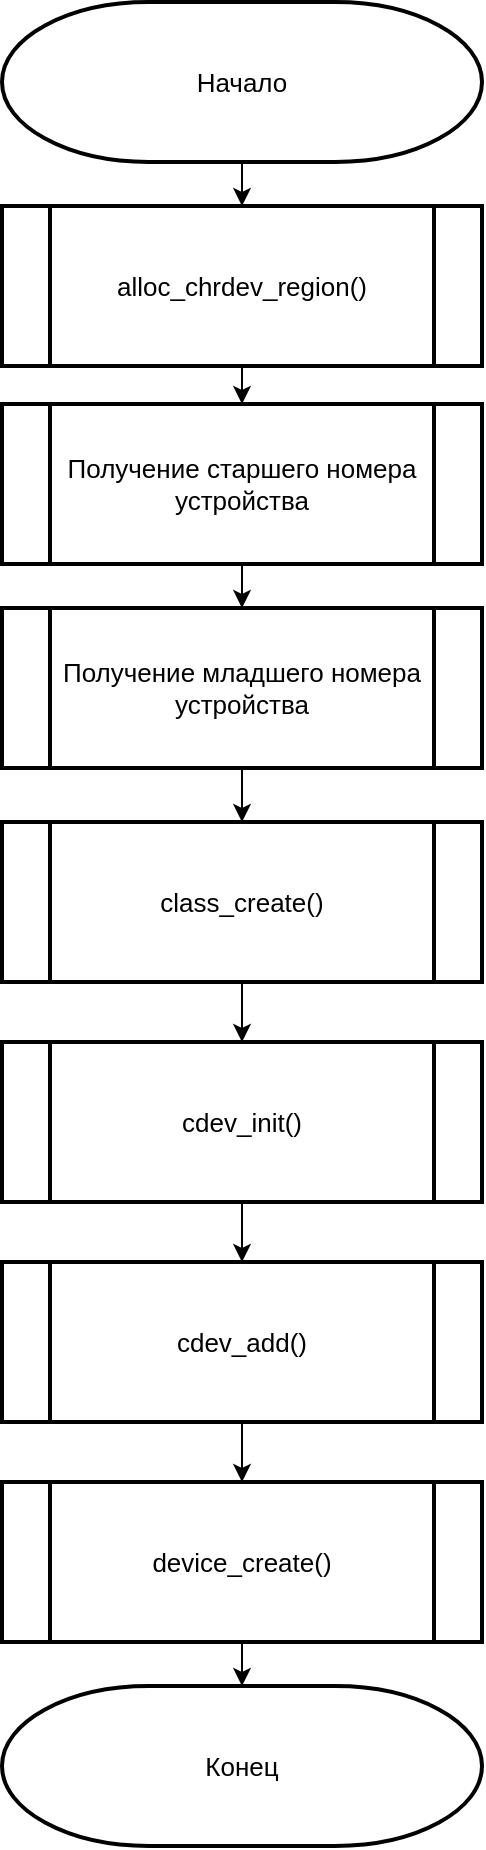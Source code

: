 <mxfile version="26.0.11" pages="12">
  <diagram id="Y-TxI_wUKlWUvKV0Llxg" name="cdev">
    <mxGraphModel dx="479" dy="825" grid="1" gridSize="10" guides="1" tooltips="1" connect="1" arrows="1" fold="1" page="1" pageScale="1" pageWidth="827" pageHeight="1169" math="0" shadow="0">
      <root>
        <mxCell id="0" />
        <mxCell id="1" parent="0" />
        <mxCell id="OG4sqmwREP5NXI3NgsYa-5" style="edgeStyle=orthogonalEdgeStyle;rounded=0;orthogonalLoop=1;jettySize=auto;html=1;exitX=0.5;exitY=1;exitDx=0;exitDy=0;exitPerimeter=0;entryX=0.5;entryY=0;entryDx=0;entryDy=0;fontSize=13;" parent="1" source="QDNVPuM5ZpiROOPK-bXV-2" target="UGT3bRZrYpeq57jqk-WO-1" edge="1">
          <mxGeometry relative="1" as="geometry" />
        </mxCell>
        <mxCell id="QDNVPuM5ZpiROOPK-bXV-2" value="Начало" style="strokeWidth=2;html=1;shape=mxgraph.flowchart.terminator;whiteSpace=wrap;fontSize=13;fontFamily=Helvetica;" parent="1" vertex="1">
          <mxGeometry x="961" y="80" width="240" height="80" as="geometry" />
        </mxCell>
        <mxCell id="ZYxLDvT3IgUEFpaBNDkO-8" style="edgeStyle=orthogonalEdgeStyle;rounded=0;orthogonalLoop=1;jettySize=auto;html=1;exitX=0.5;exitY=1;exitDx=0;exitDy=0;entryX=0.5;entryY=0;entryDx=0;entryDy=0;" parent="1" source="UGT3bRZrYpeq57jqk-WO-1" target="ZYxLDvT3IgUEFpaBNDkO-1" edge="1">
          <mxGeometry relative="1" as="geometry" />
        </mxCell>
        <mxCell id="UGT3bRZrYpeq57jqk-WO-1" value="alloc_chrdev_region()" style="shape=process;whiteSpace=wrap;html=1;backgroundOutline=1;strokeWidth=2;fontSize=13;" parent="1" vertex="1">
          <mxGeometry x="961" y="182" width="240" height="80" as="geometry" />
        </mxCell>
        <mxCell id="OG4sqmwREP5NXI3NgsYa-4" value="Конец" style="strokeWidth=2;html=1;shape=mxgraph.flowchart.terminator;whiteSpace=wrap;fontSize=13;fontFamily=Helvetica;" parent="1" vertex="1">
          <mxGeometry x="961" y="922" width="240" height="80" as="geometry" />
        </mxCell>
        <mxCell id="ZYxLDvT3IgUEFpaBNDkO-9" style="edgeStyle=orthogonalEdgeStyle;rounded=0;orthogonalLoop=1;jettySize=auto;html=1;exitX=0.5;exitY=1;exitDx=0;exitDy=0;entryX=0.5;entryY=0;entryDx=0;entryDy=0;" parent="1" source="ZYxLDvT3IgUEFpaBNDkO-1" target="ZYxLDvT3IgUEFpaBNDkO-2" edge="1">
          <mxGeometry relative="1" as="geometry" />
        </mxCell>
        <mxCell id="ZYxLDvT3IgUEFpaBNDkO-1" value="Получение старшего номера устройства" style="shape=process;whiteSpace=wrap;html=1;backgroundOutline=1;strokeWidth=2;fontSize=13;" parent="1" vertex="1">
          <mxGeometry x="961" y="281" width="240" height="80" as="geometry" />
        </mxCell>
        <mxCell id="ZYxLDvT3IgUEFpaBNDkO-10" style="edgeStyle=orthogonalEdgeStyle;rounded=0;orthogonalLoop=1;jettySize=auto;html=1;exitX=0.5;exitY=1;exitDx=0;exitDy=0;entryX=0.5;entryY=0;entryDx=0;entryDy=0;" parent="1" source="ZYxLDvT3IgUEFpaBNDkO-2" target="ZYxLDvT3IgUEFpaBNDkO-4" edge="1">
          <mxGeometry relative="1" as="geometry" />
        </mxCell>
        <mxCell id="ZYxLDvT3IgUEFpaBNDkO-2" value="Получение младшего номера устройства" style="shape=process;whiteSpace=wrap;html=1;backgroundOutline=1;strokeWidth=2;fontSize=13;" parent="1" vertex="1">
          <mxGeometry x="961" y="383" width="240" height="80" as="geometry" />
        </mxCell>
        <mxCell id="ZYxLDvT3IgUEFpaBNDkO-11" style="edgeStyle=orthogonalEdgeStyle;rounded=0;orthogonalLoop=1;jettySize=auto;html=1;entryX=0.5;entryY=0;entryDx=0;entryDy=0;" parent="1" source="ZYxLDvT3IgUEFpaBNDkO-4" target="ZYxLDvT3IgUEFpaBNDkO-5" edge="1">
          <mxGeometry relative="1" as="geometry" />
        </mxCell>
        <mxCell id="ZYxLDvT3IgUEFpaBNDkO-4" value="class_create()" style="shape=process;whiteSpace=wrap;html=1;backgroundOutline=1;strokeWidth=2;fontSize=13;" parent="1" vertex="1">
          <mxGeometry x="961" y="490" width="240" height="80" as="geometry" />
        </mxCell>
        <mxCell id="ZYxLDvT3IgUEFpaBNDkO-12" style="edgeStyle=orthogonalEdgeStyle;rounded=0;orthogonalLoop=1;jettySize=auto;html=1;entryX=0.5;entryY=0;entryDx=0;entryDy=0;" parent="1" source="ZYxLDvT3IgUEFpaBNDkO-5" target="ZYxLDvT3IgUEFpaBNDkO-6" edge="1">
          <mxGeometry relative="1" as="geometry" />
        </mxCell>
        <mxCell id="ZYxLDvT3IgUEFpaBNDkO-5" value="cdev_init()" style="shape=process;whiteSpace=wrap;html=1;backgroundOutline=1;strokeWidth=2;fontSize=13;" parent="1" vertex="1">
          <mxGeometry x="961" y="600" width="240" height="80" as="geometry" />
        </mxCell>
        <mxCell id="ZYxLDvT3IgUEFpaBNDkO-13" style="edgeStyle=orthogonalEdgeStyle;rounded=0;orthogonalLoop=1;jettySize=auto;html=1;exitX=0.5;exitY=1;exitDx=0;exitDy=0;entryX=0.5;entryY=0;entryDx=0;entryDy=0;" parent="1" source="ZYxLDvT3IgUEFpaBNDkO-6" target="ZYxLDvT3IgUEFpaBNDkO-7" edge="1">
          <mxGeometry relative="1" as="geometry" />
        </mxCell>
        <mxCell id="ZYxLDvT3IgUEFpaBNDkO-6" value="cdev_add()" style="shape=process;whiteSpace=wrap;html=1;backgroundOutline=1;strokeWidth=2;fontSize=13;" parent="1" vertex="1">
          <mxGeometry x="961" y="710" width="240" height="80" as="geometry" />
        </mxCell>
        <mxCell id="ZYxLDvT3IgUEFpaBNDkO-14" style="edgeStyle=orthogonalEdgeStyle;rounded=0;orthogonalLoop=1;jettySize=auto;html=1;exitX=0.5;exitY=1;exitDx=0;exitDy=0;entryX=0.5;entryY=0;entryDx=0;entryDy=0;entryPerimeter=0;" parent="1" source="ZYxLDvT3IgUEFpaBNDkO-7" target="OG4sqmwREP5NXI3NgsYa-4" edge="1">
          <mxGeometry relative="1" as="geometry" />
        </mxCell>
        <mxCell id="ZYxLDvT3IgUEFpaBNDkO-7" value="device_create()" style="shape=process;whiteSpace=wrap;html=1;backgroundOutline=1;strokeWidth=2;fontSize=13;" parent="1" vertex="1">
          <mxGeometry x="961" y="820" width="240" height="80" as="geometry" />
        </mxCell>
      </root>
    </mxGraphModel>
  </diagram>
  <diagram id="3-fId7GrLBnNEkne6Rce" name="check">
    <mxGraphModel dx="2177" dy="1538" grid="1" gridSize="10" guides="1" tooltips="1" connect="1" arrows="1" fold="1" page="1" pageScale="1" pageWidth="827" pageHeight="1169" math="0" shadow="0">
      <root>
        <mxCell id="0" />
        <mxCell id="1" parent="0" />
        <mxCell id="ssd0aRXhhv6hEj87afy4-3" style="edgeStyle=orthogonalEdgeStyle;rounded=0;orthogonalLoop=1;jettySize=auto;html=1;" parent="1" source="Ze_jshq3HeP0ru4Q9AQN-2" target="Ze_jshq3HeP0ru4Q9AQN-6" edge="1">
          <mxGeometry relative="1" as="geometry" />
        </mxCell>
        <mxCell id="Ze_jshq3HeP0ru4Q9AQN-2" value="Начало" style="strokeWidth=2;html=1;shape=mxgraph.flowchart.terminator;whiteSpace=wrap;fontSize=14;fontFamily=Helvetica;" parent="1" vertex="1">
          <mxGeometry x="961" y="80" width="270" height="110" as="geometry" />
        </mxCell>
        <mxCell id="ssd0aRXhhv6hEj87afy4-4" style="edgeStyle=orthogonalEdgeStyle;rounded=0;orthogonalLoop=1;jettySize=auto;html=1;entryX=0.5;entryY=0;entryDx=0;entryDy=0;" parent="1" source="Ze_jshq3HeP0ru4Q9AQN-6" target="ssd0aRXhhv6hEj87afy4-1" edge="1">
          <mxGeometry relative="1" as="geometry" />
        </mxCell>
        <mxCell id="Ze_jshq3HeP0ru4Q9AQN-6" value="Получение имени файла" style="shape=process;whiteSpace=wrap;html=1;backgroundOutline=1;strokeWidth=2;fontSize=14;" parent="1" vertex="1">
          <mxGeometry x="961" y="230" width="270" height="110" as="geometry" />
        </mxCell>
        <mxCell id="Ze_jshq3HeP0ru4Q9AQN-15" value="Конец" style="strokeWidth=2;html=1;shape=mxgraph.flowchart.terminator;whiteSpace=wrap;fontSize=14;fontFamily=Helvetica;" parent="1" vertex="1">
          <mxGeometry x="962" y="911" width="270" height="110" as="geometry" />
        </mxCell>
        <mxCell id="ssd0aRXhhv6hEj87afy4-5" style="edgeStyle=orthogonalEdgeStyle;rounded=0;orthogonalLoop=1;jettySize=auto;html=1;exitX=1;exitY=0.5;exitDx=0;exitDy=0;" parent="1" source="ssd0aRXhhv6hEj87afy4-1" target="ssd0aRXhhv6hEj87afy4-2" edge="1">
          <mxGeometry relative="1" as="geometry" />
        </mxCell>
        <mxCell id="ssd0aRXhhv6hEj87afy4-14" style="edgeStyle=orthogonalEdgeStyle;rounded=0;orthogonalLoop=1;jettySize=auto;html=1;exitX=0;exitY=0.5;exitDx=0;exitDy=0;" parent="1" source="ssd0aRXhhv6hEj87afy4-1" target="ssd0aRXhhv6hEj87afy4-6" edge="1">
          <mxGeometry relative="1" as="geometry" />
        </mxCell>
        <mxCell id="ssd0aRXhhv6hEj87afy4-22" style="edgeStyle=orthogonalEdgeStyle;rounded=0;orthogonalLoop=1;jettySize=auto;html=1;entryX=0.5;entryY=0;entryDx=0;entryDy=0;entryPerimeter=0;" parent="1" target="Ze_jshq3HeP0ru4Q9AQN-15" edge="1">
          <mxGeometry relative="1" as="geometry">
            <mxPoint x="1097" y="860" as="sourcePoint" />
          </mxGeometry>
        </mxCell>
        <mxCell id="ssd0aRXhhv6hEj87afy4-1" value="&lt;font style=&quot;font-size: 14px;&quot;&gt;Введен ли пароль для показа &lt;br&gt;скрытых файлов?&amp;nbsp;&lt;/font&gt;" style="rhombus;whiteSpace=wrap;html=1;strokeWidth=2;" parent="1" vertex="1">
          <mxGeometry x="961" y="370" width="270" height="110" as="geometry" />
        </mxCell>
        <mxCell id="ssd0aRXhhv6hEj87afy4-19" style="edgeStyle=orthogonalEdgeStyle;rounded=0;orthogonalLoop=1;jettySize=auto;html=1;exitX=1;exitY=0.5;exitDx=0;exitDy=0;" parent="1" source="ssd0aRXhhv6hEj87afy4-2" target="ssd0aRXhhv6hEj87afy4-13" edge="1">
          <mxGeometry relative="1" as="geometry" />
        </mxCell>
        <mxCell id="pHG37xiJZ5ZhSSSb8Mb0-2" style="edgeStyle=orthogonalEdgeStyle;rounded=0;orthogonalLoop=1;jettySize=auto;html=1;exitX=0;exitY=0.5;exitDx=0;exitDy=0;entryX=0.5;entryY=0;entryDx=0;entryDy=0;" parent="1" source="ssd0aRXhhv6hEj87afy4-2" target="pHG37xiJZ5ZhSSSb8Mb0-1" edge="1">
          <mxGeometry relative="1" as="geometry" />
        </mxCell>
        <mxCell id="ssd0aRXhhv6hEj87afy4-2" value="&lt;font style=&quot;font-size: 14px;&quot;&gt;Есть ли имя файла в списке &lt;br&gt;файлов для скрытия?&lt;/font&gt;" style="rhombus;whiteSpace=wrap;html=1;strokeWidth=2;" parent="1" vertex="1">
          <mxGeometry x="1160" y="510" width="270" height="110" as="geometry" />
        </mxCell>
        <mxCell id="ssd0aRXhhv6hEj87afy4-21" style="edgeStyle=orthogonalEdgeStyle;rounded=0;orthogonalLoop=1;jettySize=auto;html=1;endArrow=none;endFill=0;" parent="1" source="ssd0aRXhhv6hEj87afy4-6" edge="1">
          <mxGeometry relative="1" as="geometry">
            <mxPoint x="1295" y="790" as="targetPoint" />
            <Array as="points">
              <mxPoint x="885" y="860" />
              <mxPoint x="1310" y="860" />
              <mxPoint x="1310" y="790" />
            </Array>
          </mxGeometry>
        </mxCell>
        <mxCell id="ssd0aRXhhv6hEj87afy4-6" value="Разрешение операции с фалйлом" style="shape=process;whiteSpace=wrap;html=1;backgroundOutline=1;strokeWidth=2;fontSize=14;" parent="1" vertex="1">
          <mxGeometry x="750" y="510" width="270" height="110" as="geometry" />
        </mxCell>
        <mxCell id="ssd0aRXhhv6hEj87afy4-10" value="Да" style="text;html=1;align=center;verticalAlign=middle;resizable=0;points=[];autosize=1;strokeColor=none;fillColor=none;" parent="1" vertex="1">
          <mxGeometry x="910" y="398" width="40" height="30" as="geometry" />
        </mxCell>
        <mxCell id="ssd0aRXhhv6hEj87afy4-13" value="Разрешение операции с файлом" style="shape=process;whiteSpace=wrap;html=1;backgroundOutline=1;strokeWidth=2;fontSize=14;" parent="1" vertex="1">
          <mxGeometry x="1360" y="640" width="270" height="110" as="geometry" />
        </mxCell>
        <mxCell id="ssd0aRXhhv6hEj87afy4-20" value="Да" style="text;html=1;align=center;verticalAlign=middle;resizable=0;points=[];autosize=1;strokeColor=none;fillColor=none;" parent="1" vertex="1">
          <mxGeometry x="1114" y="537" width="40" height="30" as="geometry" />
        </mxCell>
        <mxCell id="pHG37xiJZ5ZhSSSb8Mb0-3" style="edgeStyle=orthogonalEdgeStyle;rounded=0;orthogonalLoop=1;jettySize=auto;html=1;entryX=0.5;entryY=1;entryDx=0;entryDy=0;exitX=0.5;exitY=1;exitDx=0;exitDy=0;endArrow=none;endFill=0;" parent="1" source="pHG37xiJZ5ZhSSSb8Mb0-1" target="ssd0aRXhhv6hEj87afy4-13" edge="1">
          <mxGeometry relative="1" as="geometry">
            <Array as="points">
              <mxPoint x="1135" y="790" />
              <mxPoint x="1495" y="790" />
            </Array>
          </mxGeometry>
        </mxCell>
        <mxCell id="pHG37xiJZ5ZhSSSb8Mb0-1" value="Запрет операции с файлом" style="shape=process;whiteSpace=wrap;html=1;backgroundOutline=1;strokeWidth=2;fontSize=14;" parent="1" vertex="1">
          <mxGeometry x="1000" y="640" width="270" height="110" as="geometry" />
        </mxCell>
      </root>
    </mxGraphModel>
  </diagram>
  <diagram name="getdents" id="2s35rXi6GxyIerAoHB7b">
    <mxGraphModel dx="1434" dy="746" grid="1" gridSize="10" guides="1" tooltips="1" connect="1" arrows="1" fold="1" page="1" pageScale="1" pageWidth="827" pageHeight="1169" math="0" shadow="0">
      <root>
        <mxCell id="D22jf9voEMsmHZvpy7s--0" />
        <mxCell id="D22jf9voEMsmHZvpy7s--1" parent="D22jf9voEMsmHZvpy7s--0" />
        <mxCell id="D22jf9voEMsmHZvpy7s--2" style="edgeStyle=orthogonalEdgeStyle;rounded=0;orthogonalLoop=1;jettySize=auto;html=1;" parent="D22jf9voEMsmHZvpy7s--1" source="D22jf9voEMsmHZvpy7s--3" target="D22jf9voEMsmHZvpy7s--5" edge="1">
          <mxGeometry relative="1" as="geometry" />
        </mxCell>
        <mxCell id="D22jf9voEMsmHZvpy7s--3" value="Начало" style="strokeWidth=2;html=1;shape=mxgraph.flowchart.terminator;whiteSpace=wrap;fontSize=14;fontFamily=Helvetica;" parent="D22jf9voEMsmHZvpy7s--1" vertex="1">
          <mxGeometry x="960" y="110" width="270" height="110" as="geometry" />
        </mxCell>
        <mxCell id="2nhTZ_50NyFT8xqv8ztQ-6" style="edgeStyle=orthogonalEdgeStyle;rounded=0;orthogonalLoop=1;jettySize=auto;html=1;entryX=0.5;entryY=0;entryDx=0;entryDy=0;entryPerimeter=0;" parent="D22jf9voEMsmHZvpy7s--1" source="D22jf9voEMsmHZvpy7s--5" target="JtkuISP4qLIg3Kr5XN14-3" edge="1">
          <mxGeometry relative="1" as="geometry">
            <mxPoint x="1096" y="370" as="targetPoint" />
            <Array as="points">
              <mxPoint x="1095" y="370" />
              <mxPoint x="1095" y="370" />
            </Array>
          </mxGeometry>
        </mxCell>
        <mxCell id="D22jf9voEMsmHZvpy7s--5" value="Системный вызов getdents64" style="shape=process;whiteSpace=wrap;html=1;backgroundOutline=1;strokeWidth=2;fontSize=14;" parent="D22jf9voEMsmHZvpy7s--1" vertex="1">
          <mxGeometry x="960" y="260" width="270" height="110" as="geometry" />
        </mxCell>
        <mxCell id="D22jf9voEMsmHZvpy7s--6" value="Конец" style="strokeWidth=2;html=1;shape=mxgraph.flowchart.terminator;whiteSpace=wrap;fontSize=14;fontFamily=Helvetica;" parent="D22jf9voEMsmHZvpy7s--1" vertex="1">
          <mxGeometry x="960" y="1100" width="270" height="110" as="geometry" />
        </mxCell>
        <mxCell id="2nhTZ_50NyFT8xqv8ztQ-3" style="edgeStyle=orthogonalEdgeStyle;rounded=0;orthogonalLoop=1;jettySize=auto;html=1;" parent="D22jf9voEMsmHZvpy7s--1" target="JtkuISP4qLIg3Kr5XN14-4" edge="1">
          <mxGeometry relative="1" as="geometry">
            <mxPoint x="1095" y="870" as="sourcePoint" />
          </mxGeometry>
        </mxCell>
        <mxCell id="2nhTZ_50NyFT8xqv8ztQ-10" style="edgeStyle=orthogonalEdgeStyle;rounded=0;orthogonalLoop=1;jettySize=auto;html=1;exitX=0;exitY=0.5;exitDx=0;exitDy=0;" parent="D22jf9voEMsmHZvpy7s--1" source="D22jf9voEMsmHZvpy7s--13" target="D22jf9voEMsmHZvpy7s--17" edge="1">
          <mxGeometry relative="1" as="geometry" />
        </mxCell>
        <mxCell id="4U7rFv4qcyrNyLWHdtRZ-0" style="edgeStyle=orthogonalEdgeStyle;rounded=0;orthogonalLoop=1;jettySize=auto;html=1;entryX=0.5;entryY=1;entryDx=0;entryDy=0;exitX=1;exitY=0.5;exitDx=0;exitDy=0;endArrow=none;endFill=0;" parent="D22jf9voEMsmHZvpy7s--1" source="D22jf9voEMsmHZvpy7s--13" target="D22jf9voEMsmHZvpy7s--17" edge="1">
          <mxGeometry relative="1" as="geometry">
            <Array as="points">
              <mxPoint x="1300" y="648" />
              <mxPoint x="1300" y="870" />
              <mxPoint x="915" y="870" />
            </Array>
          </mxGeometry>
        </mxCell>
        <mxCell id="D22jf9voEMsmHZvpy7s--13" value="&lt;font style=&quot;font-size: 14px;&quot;&gt;Есть ли имя файла / каталога&amp;nbsp;&lt;/font&gt;&lt;div&gt;&lt;font style=&quot;background-color: transparent; color: light-dark(rgb(0, 0, 0), rgb(255, 255, 255)); font-size: 14px;&quot;&gt;в&amp;nbsp;&lt;/font&gt;&lt;span style=&quot;background-color: transparent; color: light-dark(rgb(0, 0, 0), rgb(255, 255, 255)); font-size: 14px;&quot;&gt;списке&lt;/span&gt;&lt;span style=&quot;font-size: 14px; background-color: transparent; color: light-dark(rgb(0, 0, 0), rgb(255, 255, 255));&quot;&gt;?&lt;/span&gt;&lt;/div&gt;" style="rhombus;whiteSpace=wrap;html=1;strokeWidth=2;" parent="D22jf9voEMsmHZvpy7s--1" vertex="1">
          <mxGeometry x="960" y="593" width="270" height="110" as="geometry" />
        </mxCell>
        <mxCell id="D22jf9voEMsmHZvpy7s--17" value="Удаление запись из списка" style="shape=process;whiteSpace=wrap;html=1;backgroundOutline=1;strokeWidth=2;fontSize=14;" parent="D22jf9voEMsmHZvpy7s--1" vertex="1">
          <mxGeometry x="780" y="723" width="270" height="110" as="geometry" />
        </mxCell>
        <mxCell id="D22jf9voEMsmHZvpy7s--18" value="Да" style="text;html=1;align=center;verticalAlign=middle;resizable=0;points=[];autosize=1;strokeColor=none;fillColor=none;" parent="D22jf9voEMsmHZvpy7s--1" vertex="1">
          <mxGeometry x="914" y="620" width="40" height="30" as="geometry" />
        </mxCell>
        <mxCell id="2nhTZ_50NyFT8xqv8ztQ-1" style="edgeStyle=orthogonalEdgeStyle;rounded=0;orthogonalLoop=1;jettySize=auto;html=1;entryX=0.5;entryY=0;entryDx=0;entryDy=0;" parent="D22jf9voEMsmHZvpy7s--1" source="JtkuISP4qLIg3Kr5XN14-3" target="D22jf9voEMsmHZvpy7s--13" edge="1">
          <mxGeometry relative="1" as="geometry" />
        </mxCell>
        <mxCell id="JtkuISP4qLIg3Kr5XN14-3" value="&lt;p style=&quot;line-height: 1;&quot;&gt;&lt;font face=&quot;Helvetica&quot; style=&quot;font-size: 14px;&quot;&gt;&amp;nbsp;Цикл по всем файлам / каталогам в дирректории&lt;/font&gt;&lt;br&gt;&lt;/p&gt;" style="strokeWidth=2;html=1;shape=stencil(rVXBUoMwFPyaXJmQ1EOPivXoxYPnlD5LpiEvE7C1f2/gwQgCbU1lmIG3C7t5ZBOYzKpCOWCCW1UCk89MCIPonmCvbbgPREHoilN5ojLta1U5yGsCj8prtTVATFV7PMBJ7+pOQtsCvK4bVm4YfwzPNKfMcrQ2iGi01YgZ8EFMaRve5V8kxpMHsjl3NVUuOJRQgx+hP829EsDES7RTepvTW4TTuKPe95rT+9+d0jinTczX478mKknXN85VRGM8WUfbLXQns4AsRVRmW5Uf9h4/7W52kB/amBwN+lDStTVjQvLuuNykU83ymRA9XeIRBtM6uybmpXsFo+1QQdwv0W8N5/Gg7tFYRYzjvxWi+oj4mrnBCi4kIuCTULToQhJDBtHDlYjSZr2U/olAi9KvowW+AQ==);whiteSpace=wrap;fontSize=10;fontFamily=Times New Roman;spacingLeft=10;spacingRight=10;spacingBottom=4;" parent="D22jf9voEMsmHZvpy7s--1" vertex="1">
          <mxGeometry x="960" y="450" width="270" height="110" as="geometry" />
        </mxCell>
        <mxCell id="JtkuISP4qLIg3Kr5XN14-4" value="&lt;p style=&quot;line-height: 1; font-size: 14px;&quot;&gt;&lt;font face=&quot;Helvetica&quot;&gt;&amp;nbsp;Цикл по всем файлам&amp;nbsp;&lt;/font&gt;&lt;span style=&quot;font-family: Helvetica; background-color: transparent; color: light-dark(rgb(0, 0, 0), rgb(255, 255, 255));&quot;&gt;/ каталогам&lt;/span&gt;&lt;span style=&quot;font-family: Helvetica; background-color: transparent; color: light-dark(rgb(0, 0, 0), rgb(255, 255, 255));&quot;&gt;&amp;nbsp;в дирректории&lt;/span&gt;&lt;/p&gt;" style="strokeWidth=2;html=1;shape=stencil(rVTBUoMwEP2aXJmQtDN6dBCPvXjwnNJVMk2zTMBW/96FBS0itEYZZmDfwnt52d0IndWlqUAo6c0BhL4XSjnEKvc7eiO4ZGwlOTxxmA6xqSsoGgaPJlizdcCZugm4h5PdNT2F9SUE27RZnQt5R9+0t84K9J5ILPp6lDnLE5mxnv6Vb0wmkzXLvPcxRxUpHKCBMEK/rG0YEOohWim9TukxQmnsaNC9pPT0e6U0TimP2T35rVDJzZU7uIkwJpPbaLkZdzojZK5FdbY1xf4l4CvNy0+LfLbOFegwUMjPTkwoLftr2WRl2vGZJIb0AY8w20BLzAOBs/6M4HOs/49CrSM41LiIq5h1/J0ixkjhsIaFehI+KWmHzvQRdRAGuNBgfNTO9e6EoEP52O+ADw==);whiteSpace=wrap;fontSize=14;fontFamily=Times New Roman;spacingLeft=10;spacingRight=10;spacingBottom=4;" parent="D22jf9voEMsmHZvpy7s--1" vertex="1">
          <mxGeometry x="960" y="920" width="270" height="110" as="geometry" />
        </mxCell>
        <mxCell id="2nhTZ_50NyFT8xqv8ztQ-5" style="edgeStyle=orthogonalEdgeStyle;rounded=0;orthogonalLoop=1;jettySize=auto;html=1;exitX=0.5;exitY=1;exitDx=0;exitDy=0;exitPerimeter=0;" parent="D22jf9voEMsmHZvpy7s--1" target="D22jf9voEMsmHZvpy7s--6" edge="1" source="JtkuISP4qLIg3Kr5XN14-4">
          <mxGeometry relative="1" as="geometry">
            <mxPoint x="1096" y="1130" as="sourcePoint" />
          </mxGeometry>
        </mxCell>
      </root>
    </mxGraphModel>
  </diagram>
  <diagram name="unlink" id="9lhB1b2bRme9or7RnYna">
    <mxGraphModel dx="1434" dy="746" grid="1" gridSize="10" guides="1" tooltips="1" connect="1" arrows="1" fold="1" page="1" pageScale="1" pageWidth="827" pageHeight="1169" math="0" shadow="0">
      <root>
        <mxCell id="afuHQ1EV-KhWg6bW4mX6-0" />
        <mxCell id="afuHQ1EV-KhWg6bW4mX6-1" parent="afuHQ1EV-KhWg6bW4mX6-0" />
        <mxCell id="SmALoIdAmBbh8xpKUbQp-0" style="edgeStyle=orthogonalEdgeStyle;rounded=0;orthogonalLoop=1;jettySize=auto;html=1;" parent="afuHQ1EV-KhWg6bW4mX6-1" source="SmALoIdAmBbh8xpKUbQp-1" target="SmALoIdAmBbh8xpKUbQp-3" edge="1">
          <mxGeometry relative="1" as="geometry" />
        </mxCell>
        <mxCell id="SmALoIdAmBbh8xpKUbQp-1" value="Начало" style="strokeWidth=2;html=1;shape=mxgraph.flowchart.terminator;whiteSpace=wrap;fontSize=14;fontFamily=Helvetica;" parent="afuHQ1EV-KhWg6bW4mX6-1" vertex="1">
          <mxGeometry x="231" y="70" width="270" height="110" as="geometry" />
        </mxCell>
        <mxCell id="SmALoIdAmBbh8xpKUbQp-2" style="edgeStyle=orthogonalEdgeStyle;rounded=0;orthogonalLoop=1;jettySize=auto;html=1;entryX=0.5;entryY=0;entryDx=0;entryDy=0;" parent="afuHQ1EV-KhWg6bW4mX6-1" source="SmALoIdAmBbh8xpKUbQp-3" target="SmALoIdAmBbh8xpKUbQp-11" edge="1">
          <mxGeometry relative="1" as="geometry">
            <mxPoint x="366" y="360" as="targetPoint" />
            <Array as="points">
              <mxPoint x="365" y="350" />
              <mxPoint x="365" y="350" />
            </Array>
          </mxGeometry>
        </mxCell>
        <mxCell id="SmALoIdAmBbh8xpKUbQp-3" value="Получение имени файла / каталога" style="shape=process;whiteSpace=wrap;html=1;backgroundOutline=1;strokeWidth=2;fontSize=14;" parent="afuHQ1EV-KhWg6bW4mX6-1" vertex="1">
          <mxGeometry x="231" y="220" width="270" height="110" as="geometry" />
        </mxCell>
        <mxCell id="SmALoIdAmBbh8xpKUbQp-4" value="Конец" style="strokeWidth=2;html=1;shape=mxgraph.flowchart.terminator;whiteSpace=wrap;fontSize=14;fontFamily=Helvetica;" parent="afuHQ1EV-KhWg6bW4mX6-1" vertex="1">
          <mxGeometry x="230" y="721" width="270" height="110" as="geometry" />
        </mxCell>
        <mxCell id="SmALoIdAmBbh8xpKUbQp-7" style="edgeStyle=orthogonalEdgeStyle;rounded=0;orthogonalLoop=1;jettySize=auto;html=1;entryX=0.5;entryY=0;entryDx=0;entryDy=0;entryPerimeter=0;" parent="afuHQ1EV-KhWg6bW4mX6-1" target="SmALoIdAmBbh8xpKUbQp-4" edge="1">
          <mxGeometry relative="1" as="geometry">
            <mxPoint x="365" y="670" as="sourcePoint" />
          </mxGeometry>
        </mxCell>
        <mxCell id="SmALoIdAmBbh8xpKUbQp-9" style="edgeStyle=orthogonalEdgeStyle;rounded=0;orthogonalLoop=1;jettySize=auto;html=1;exitX=1;exitY=0.5;exitDx=0;exitDy=0;" parent="afuHQ1EV-KhWg6bW4mX6-1" source="SmALoIdAmBbh8xpKUbQp-11" target="SmALoIdAmBbh8xpKUbQp-15" edge="1">
          <mxGeometry relative="1" as="geometry" />
        </mxCell>
        <mxCell id="SmALoIdAmBbh8xpKUbQp-19" style="edgeStyle=orthogonalEdgeStyle;rounded=0;orthogonalLoop=1;jettySize=auto;html=1;exitX=0;exitY=0.5;exitDx=0;exitDy=0;entryX=0.5;entryY=1;entryDx=0;entryDy=0;endArrow=none;endFill=0;" parent="afuHQ1EV-KhWg6bW4mX6-1" source="SmALoIdAmBbh8xpKUbQp-11" target="SmALoIdAmBbh8xpKUbQp-15" edge="1">
          <mxGeometry relative="1" as="geometry">
            <Array as="points">
              <mxPoint x="180" y="445" />
              <mxPoint x="180" y="670" />
              <mxPoint x="565" y="670" />
            </Array>
          </mxGeometry>
        </mxCell>
        <mxCell id="SmALoIdAmBbh8xpKUbQp-11" value="&lt;font style=&quot;font-size: 14px;&quot;&gt;Есть ли имя файла в списке &lt;br&gt;файлов, которые нельзя &lt;br&gt;удалить?&lt;/font&gt;" style="rhombus;whiteSpace=wrap;html=1;strokeWidth=2;" parent="afuHQ1EV-KhWg6bW4mX6-1" vertex="1">
          <mxGeometry x="230" y="390" width="270" height="110" as="geometry" />
        </mxCell>
        <mxCell id="SmALoIdAmBbh8xpKUbQp-15" value="Системный вызов unlink" style="shape=process;whiteSpace=wrap;html=1;backgroundOutline=1;strokeWidth=2;fontSize=14;" parent="afuHQ1EV-KhWg6bW4mX6-1" vertex="1">
          <mxGeometry x="430" y="520" width="270" height="110" as="geometry" />
        </mxCell>
        <mxCell id="SmALoIdAmBbh8xpKUbQp-16" value="Да" style="text;html=1;align=center;verticalAlign=middle;resizable=0;points=[];autosize=1;strokeColor=none;fillColor=none;" parent="afuHQ1EV-KhWg6bW4mX6-1" vertex="1">
          <mxGeometry x="184" y="417" width="40" height="30" as="geometry" />
        </mxCell>
      </root>
    </mxGraphModel>
  </diagram>
  <diagram name="write" id="uJeDkSKdALjvBaD55fzN">
    <mxGraphModel dx="1741" dy="1231" grid="1" gridSize="10" guides="1" tooltips="1" connect="1" arrows="1" fold="1" page="1" pageScale="1" pageWidth="827" pageHeight="1169" math="0" shadow="0">
      <root>
        <mxCell id="8SJp7RiuDHtlUOXSVsBg-0" />
        <mxCell id="8SJp7RiuDHtlUOXSVsBg-1" parent="8SJp7RiuDHtlUOXSVsBg-0" />
        <mxCell id="8SJp7RiuDHtlUOXSVsBg-3" value="Начало" style="strokeWidth=2;html=1;shape=mxgraph.flowchart.terminator;whiteSpace=wrap;fontSize=14;fontFamily=Helvetica;" vertex="1" parent="8SJp7RiuDHtlUOXSVsBg-1">
          <mxGeometry x="961" y="230" width="270" height="110" as="geometry" />
        </mxCell>
        <mxCell id="8SJp7RiuDHtlUOXSVsBg-4" style="edgeStyle=orthogonalEdgeStyle;rounded=0;orthogonalLoop=1;jettySize=auto;html=1;entryX=0.5;entryY=0;entryDx=0;entryDy=0;" edge="1" parent="8SJp7RiuDHtlUOXSVsBg-1" target="8SJp7RiuDHtlUOXSVsBg-10">
          <mxGeometry relative="1" as="geometry">
            <mxPoint x="1096.0" y="340" as="sourcePoint" />
          </mxGeometry>
        </mxCell>
        <mxCell id="8SJp7RiuDHtlUOXSVsBg-6" value="Конец" style="strokeWidth=2;html=1;shape=mxgraph.flowchart.terminator;whiteSpace=wrap;fontSize=14;fontFamily=Helvetica;" vertex="1" parent="8SJp7RiuDHtlUOXSVsBg-1">
          <mxGeometry x="962.5" y="681" width="270" height="110" as="geometry" />
        </mxCell>
        <mxCell id="8SJp7RiuDHtlUOXSVsBg-7" style="edgeStyle=orthogonalEdgeStyle;rounded=0;orthogonalLoop=1;jettySize=auto;html=1;exitX=1;exitY=0.5;exitDx=0;exitDy=0;" edge="1" parent="8SJp7RiuDHtlUOXSVsBg-1" source="8SJp7RiuDHtlUOXSVsBg-10">
          <mxGeometry relative="1" as="geometry">
            <mxPoint x="1295" y="510" as="targetPoint" />
          </mxGeometry>
        </mxCell>
        <mxCell id="8SJp7RiuDHtlUOXSVsBg-9" style="edgeStyle=orthogonalEdgeStyle;rounded=0;orthogonalLoop=1;jettySize=auto;html=1;entryX=0.5;entryY=0;entryDx=0;entryDy=0;entryPerimeter=0;" edge="1" parent="8SJp7RiuDHtlUOXSVsBg-1" target="8SJp7RiuDHtlUOXSVsBg-6">
          <mxGeometry relative="1" as="geometry">
            <mxPoint x="1098" y="640" as="sourcePoint" />
          </mxGeometry>
        </mxCell>
        <mxCell id="2Gxommer8-mZG2kjKBY1-0" style="edgeStyle=orthogonalEdgeStyle;rounded=0;orthogonalLoop=1;jettySize=auto;html=1;entryX=0.5;entryY=1;entryDx=0;entryDy=0;exitX=0;exitY=0.5;exitDx=0;exitDy=0;endArrow=none;endFill=0;" edge="1" parent="8SJp7RiuDHtlUOXSVsBg-1" source="8SJp7RiuDHtlUOXSVsBg-10" target="8SJp7RiuDHtlUOXSVsBg-17">
          <mxGeometry relative="1" as="geometry">
            <Array as="points">
              <mxPoint x="890" y="429" />
              <mxPoint x="890" y="640" />
              <mxPoint x="1295" y="640" />
            </Array>
          </mxGeometry>
        </mxCell>
        <mxCell id="8SJp7RiuDHtlUOXSVsBg-10" value="&lt;span style=&quot;font-size: 14px;&quot;&gt;Запись в файл выполняет &lt;br&gt;процесс, открывший файл, в который нельзя писать?&lt;/span&gt;" style="rhombus;whiteSpace=wrap;html=1;strokeWidth=2;" vertex="1" parent="8SJp7RiuDHtlUOXSVsBg-1">
          <mxGeometry x="960" y="370" width="275" height="117" as="geometry" />
        </mxCell>
        <mxCell id="8SJp7RiuDHtlUOXSVsBg-16" value="Да" style="text;html=1;align=center;verticalAlign=middle;resizable=0;points=[];autosize=1;strokeColor=none;fillColor=none;" vertex="1" parent="8SJp7RiuDHtlUOXSVsBg-1">
          <mxGeometry x="910" y="398" width="40" height="30" as="geometry" />
        </mxCell>
        <mxCell id="8SJp7RiuDHtlUOXSVsBg-17" value="Системный вызов write" style="shape=process;whiteSpace=wrap;html=1;backgroundOutline=1;strokeWidth=2;fontSize=14;" vertex="1" parent="8SJp7RiuDHtlUOXSVsBg-1">
          <mxGeometry x="1160" y="487" width="270" height="110" as="geometry" />
        </mxCell>
        <mxCell id="OVl48lovLVZPaLTDXyJe-0" value="&lt;font style=&quot;font-size: 14px;&quot;&gt;Вернуть 0&lt;/font&gt;" style="rounded=0;whiteSpace=wrap;html=1;strokeWidth=2;" vertex="1" parent="8SJp7RiuDHtlUOXSVsBg-1">
          <mxGeometry x="760" y="487" width="270" height="110" as="geometry" />
        </mxCell>
      </root>
    </mxGraphModel>
  </diagram>
  <diagram name="read" id="0XR3l9DLi5_PZhmP73Lb">
    <mxGraphModel dx="1306" dy="923" grid="1" gridSize="10" guides="1" tooltips="1" connect="1" arrows="1" fold="1" page="1" pageScale="1" pageWidth="827" pageHeight="1169" math="0" shadow="0">
      <root>
        <mxCell id="qT0TCSmqjNPZwSNoDWov-0" />
        <mxCell id="qT0TCSmqjNPZwSNoDWov-1" parent="qT0TCSmqjNPZwSNoDWov-0" />
        <mxCell id="qT0TCSmqjNPZwSNoDWov-2" value="Начало" style="strokeWidth=2;html=1;shape=mxgraph.flowchart.terminator;whiteSpace=wrap;fontSize=14;fontFamily=Helvetica;" vertex="1" parent="qT0TCSmqjNPZwSNoDWov-1">
          <mxGeometry x="961" y="230" width="270" height="110" as="geometry" />
        </mxCell>
        <mxCell id="qT0TCSmqjNPZwSNoDWov-3" style="edgeStyle=orthogonalEdgeStyle;rounded=0;orthogonalLoop=1;jettySize=auto;html=1;entryX=0.5;entryY=0;entryDx=0;entryDy=0;" edge="1" parent="qT0TCSmqjNPZwSNoDWov-1" target="qT0TCSmqjNPZwSNoDWov-8">
          <mxGeometry relative="1" as="geometry">
            <mxPoint x="1096.0" y="340" as="sourcePoint" />
          </mxGeometry>
        </mxCell>
        <mxCell id="qT0TCSmqjNPZwSNoDWov-4" value="Конец" style="strokeWidth=2;html=1;shape=mxgraph.flowchart.terminator;whiteSpace=wrap;fontSize=14;fontFamily=Helvetica;" vertex="1" parent="qT0TCSmqjNPZwSNoDWov-1">
          <mxGeometry x="962.5" y="681" width="270" height="110" as="geometry" />
        </mxCell>
        <mxCell id="qT0TCSmqjNPZwSNoDWov-5" style="edgeStyle=orthogonalEdgeStyle;rounded=0;orthogonalLoop=1;jettySize=auto;html=1;exitX=1;exitY=0.5;exitDx=0;exitDy=0;" edge="1" parent="qT0TCSmqjNPZwSNoDWov-1" source="qT0TCSmqjNPZwSNoDWov-8">
          <mxGeometry relative="1" as="geometry">
            <mxPoint x="1295" y="510" as="targetPoint" />
          </mxGeometry>
        </mxCell>
        <mxCell id="qT0TCSmqjNPZwSNoDWov-6" style="edgeStyle=orthogonalEdgeStyle;rounded=0;orthogonalLoop=1;jettySize=auto;html=1;entryX=0.5;entryY=0;entryDx=0;entryDy=0;entryPerimeter=0;" edge="1" parent="qT0TCSmqjNPZwSNoDWov-1" target="qT0TCSmqjNPZwSNoDWov-4">
          <mxGeometry relative="1" as="geometry">
            <mxPoint x="1098" y="640" as="sourcePoint" />
          </mxGeometry>
        </mxCell>
        <mxCell id="qT0TCSmqjNPZwSNoDWov-7" style="edgeStyle=orthogonalEdgeStyle;rounded=0;orthogonalLoop=1;jettySize=auto;html=1;entryX=0.5;entryY=1;entryDx=0;entryDy=0;exitX=0;exitY=0.5;exitDx=0;exitDy=0;endArrow=none;endFill=0;" edge="1" parent="qT0TCSmqjNPZwSNoDWov-1" source="qT0TCSmqjNPZwSNoDWov-8" target="qT0TCSmqjNPZwSNoDWov-10">
          <mxGeometry relative="1" as="geometry">
            <Array as="points">
              <mxPoint x="890" y="429" />
              <mxPoint x="890" y="640" />
              <mxPoint x="1295" y="640" />
            </Array>
          </mxGeometry>
        </mxCell>
        <mxCell id="qT0TCSmqjNPZwSNoDWov-8" value="&lt;span style=&quot;font-size: 14px;&quot;&gt;Чтение из файла выполняет &lt;br&gt;процесс, открывший файл, который нельзя читать?&lt;/span&gt;" style="rhombus;whiteSpace=wrap;html=1;strokeWidth=2;" vertex="1" parent="qT0TCSmqjNPZwSNoDWov-1">
          <mxGeometry x="960" y="370" width="275" height="117" as="geometry" />
        </mxCell>
        <mxCell id="qT0TCSmqjNPZwSNoDWov-9" value="Да" style="text;html=1;align=center;verticalAlign=middle;resizable=0;points=[];autosize=1;strokeColor=none;fillColor=none;" vertex="1" parent="qT0TCSmqjNPZwSNoDWov-1">
          <mxGeometry x="910" y="398" width="40" height="30" as="geometry" />
        </mxCell>
        <mxCell id="qT0TCSmqjNPZwSNoDWov-10" value="Системный вызов read" style="shape=process;whiteSpace=wrap;html=1;backgroundOutline=1;strokeWidth=2;fontSize=14;" vertex="1" parent="qT0TCSmqjNPZwSNoDWov-1">
          <mxGeometry x="1160" y="487" width="270" height="110" as="geometry" />
        </mxCell>
        <mxCell id="s4JwTddyjNASbyh8LYPR-0" value="&lt;font style=&quot;font-size: 14px;&quot;&gt;Вернуть 0&lt;/font&gt;" style="rounded=0;whiteSpace=wrap;html=1;strokeWidth=2;" vertex="1" parent="qT0TCSmqjNPZwSNoDWov-1">
          <mxGeometry x="760" y="487" width="270" height="110" as="geometry" />
        </mxCell>
      </root>
    </mxGraphModel>
  </diagram>
  <diagram id="ehO8cG2x64XGiq_Kedb1" name="idef0_0">
    <mxGraphModel dx="268" dy="139" grid="1" gridSize="10" guides="1" tooltips="1" connect="1" arrows="1" fold="1" page="1" pageScale="1" pageWidth="827" pageHeight="1169" math="0" shadow="0">
      <root>
        <mxCell id="0" />
        <mxCell id="1" parent="0" />
        <mxCell id="fbnTvlJ3aztH7MkE5Wtj-1" value="Определение разрешения на выполнение операции с файлом, каталогом" style="rounded=0;whiteSpace=wrap;html=1;fontSize=10;" parent="1" vertex="1">
          <mxGeometry x="280" y="350" width="200" height="110" as="geometry" />
        </mxCell>
        <mxCell id="fbnTvlJ3aztH7MkE5Wtj-2" value="" style="endArrow=block;html=1;rounded=0;endFill=1;entryX=0.25;entryY=1;entryDx=0;entryDy=0;fontSize=10;" parent="1" edge="1">
          <mxGeometry width="50" height="50" relative="1" as="geometry">
            <mxPoint x="379" y="540" as="sourcePoint" />
            <mxPoint x="379" y="460" as="targetPoint" />
          </mxGeometry>
        </mxCell>
        <mxCell id="fbnTvlJ3aztH7MkE5Wtj-4" value="ftrace" style="text;html=1;align=center;verticalAlign=middle;resizable=0;points=[];autosize=1;strokeColor=none;fillColor=none;fontSize=10;" parent="1" vertex="1">
          <mxGeometry x="380" y="490" width="50" height="30" as="geometry" />
        </mxCell>
        <mxCell id="C50tHajHQgYOwYt-r0u--1" value="" style="endArrow=block;html=1;rounded=0;entryX=0.007;entryY=0.458;entryDx=0;entryDy=0;endFill=1;entryPerimeter=0;fontSize=10;" parent="1" target="fbnTvlJ3aztH7MkE5Wtj-1" edge="1">
          <mxGeometry width="50" height="50" relative="1" as="geometry">
            <mxPoint x="160" y="400" as="sourcePoint" />
            <mxPoint x="420" y="430" as="targetPoint" />
          </mxGeometry>
        </mxCell>
        <mxCell id="C50tHajHQgYOwYt-r0u--3" value="" style="endArrow=block;html=1;rounded=0;endFill=1;fontSize=10;" parent="1" edge="1">
          <mxGeometry width="50" height="50" relative="1" as="geometry">
            <mxPoint x="379.43" y="260" as="sourcePoint" />
            <mxPoint x="379.43" y="350" as="targetPoint" />
          </mxGeometry>
        </mxCell>
        <mxCell id="C50tHajHQgYOwYt-r0u--5" value="A0" style="text;html=1;strokeColor=none;fillColor=none;align=center;verticalAlign=middle;whiteSpace=wrap;rounded=0;fontSize=10;" parent="1" vertex="1">
          <mxGeometry x="440" y="438" width="60" height="30" as="geometry" />
        </mxCell>
        <mxCell id="C50tHajHQgYOwYt-r0u--6" value="" style="endArrow=block;html=1;rounded=0;endFill=1;exitX=0.997;exitY=0.451;exitDx=0;exitDy=0;exitPerimeter=0;fontSize=10;" parent="1" source="fbnTvlJ3aztH7MkE5Wtj-1" edge="1">
          <mxGeometry width="50" height="50" relative="1" as="geometry">
            <mxPoint x="474" y="430" as="sourcePoint" />
            <mxPoint x="590" y="400" as="targetPoint" />
          </mxGeometry>
        </mxCell>
        <mxCell id="C50tHajHQgYOwYt-r0u--8" value="&lt;div style=&quot;font-size: 10px;&quot;&gt;&lt;span style=&quot;font-size: 10px; background-color: initial;&quot;&gt;запрет / разрешение на показ / чтение / модификацию файла, каталога&amp;nbsp;&lt;/span&gt;&lt;/div&gt;" style="rounded=0;whiteSpace=wrap;html=1;align=center;strokeWidth=0;opacity=0;fontSize=10;" parent="1" vertex="1">
          <mxGeometry x="481" y="345" width="109" height="60" as="geometry" />
        </mxCell>
        <mxCell id="C50tHajHQgYOwYt-r0u--14" value="&lt;div style=&quot;font-size: 10px;&quot;&gt;список файлов, каталогов для которых необходимо запретить показ, чтение, модификацию&lt;br style=&quot;font-size: 10px;&quot;&gt;&lt;/div&gt;" style="rounded=0;whiteSpace=wrap;html=1;align=center;strokeWidth=0;opacity=0;fontSize=10;" parent="1" vertex="1">
          <mxGeometry x="380" y="275" width="106" height="60" as="geometry" />
        </mxCell>
        <mxCell id="xAbGmL24AJ4du5vX0ESW-1" value="&lt;div style=&quot;font-size: 10px;&quot;&gt;системный вызов&lt;br style=&quot;border-color: var(--border-color);&quot;&gt;&lt;span style=&quot;&quot;&gt;(getdents64 / open / unlink / rename)&lt;/span&gt;&lt;br&gt;&lt;/div&gt;" style="rounded=0;whiteSpace=wrap;html=1;align=center;strokeWidth=0;opacity=0;fontSize=10;" parent="1" vertex="1">
          <mxGeometry x="170" y="347" width="100" height="60" as="geometry" />
        </mxCell>
      </root>
    </mxGraphModel>
  </diagram>
  <diagram id="sppps7TIgJnSqEed54zS" name="idef0_1">
    <mxGraphModel dx="478" dy="249" grid="1" gridSize="10" guides="1" tooltips="1" connect="1" arrows="1" fold="1" page="1" pageScale="1" pageWidth="827" pageHeight="1169" math="0" shadow="0">
      <root>
        <mxCell id="0" />
        <mxCell id="1" parent="0" />
        <mxCell id="MYXu8sivZMNg0nbRJZ7v-5" style="edgeStyle=orthogonalEdgeStyle;rounded=0;orthogonalLoop=1;jettySize=auto;html=1;entryX=0;entryY=0.5;entryDx=0;entryDy=0;" parent="1" source="07wL73TYHA3GqAmQWifq-1" target="_V8kx-AfV170oAA61TPB-1" edge="1">
          <mxGeometry relative="1" as="geometry">
            <mxPoint x="490" y="509" as="targetPoint" />
            <Array as="points">
              <mxPoint x="450" y="415" />
              <mxPoint x="450" y="505" />
            </Array>
          </mxGeometry>
        </mxCell>
        <mxCell id="07wL73TYHA3GqAmQWifq-1" value="Перехват функций в ядре" style="rounded=0;whiteSpace=wrap;html=1;fontSize=9;" parent="1" vertex="1">
          <mxGeometry x="290" y="370" width="105" height="90" as="geometry" />
        </mxCell>
        <mxCell id="07wL73TYHA3GqAmQWifq-4" value="" style="endArrow=block;html=1;rounded=0;entryX=0.007;entryY=0.458;entryDx=0;entryDy=0;endFill=1;entryPerimeter=0;fontSize=9;exitX=-0.012;exitY=1.086;exitDx=0;exitDy=0;exitPerimeter=0;" parent="1" target="07wL73TYHA3GqAmQWifq-1" edge="1">
          <mxGeometry width="50" height="50" relative="1" as="geometry">
            <mxPoint x="188.8" y="411.72" as="sourcePoint" />
            <mxPoint x="420" y="430" as="targetPoint" />
          </mxGeometry>
        </mxCell>
        <mxCell id="07wL73TYHA3GqAmQWifq-7" value="A1" style="text;html=1;strokeColor=none;fillColor=none;align=center;verticalAlign=middle;whiteSpace=wrap;rounded=0;fontSize=9;" parent="1" vertex="1">
          <mxGeometry x="354" y="434" width="60" height="30" as="geometry" />
        </mxCell>
        <mxCell id="lJXhVTgB_FTHbWCSF88v-2" style="edgeStyle=orthogonalEdgeStyle;rounded=0;orthogonalLoop=1;jettySize=auto;html=1;entryX=0;entryY=0.5;entryDx=0;entryDy=0;endArrow=block;endFill=1;" parent="1" source="_V8kx-AfV170oAA61TPB-1" target="8Ip0ULgmgPy33SeAXI32-3" edge="1">
          <mxGeometry relative="1" as="geometry">
            <Array as="points">
              <mxPoint x="650" y="505" />
              <mxPoint x="650" y="595" />
            </Array>
          </mxGeometry>
        </mxCell>
        <mxCell id="_V8kx-AfV170oAA61TPB-1" value="Получение имени файла / каталога" style="rounded=0;whiteSpace=wrap;html=1;fontSize=9;" parent="1" vertex="1">
          <mxGeometry x="490" y="460" width="105" height="90" as="geometry" />
        </mxCell>
        <mxCell id="uekbKLzNcsL2vNeVeloM-1" value="&lt;div style=&quot;font-size: 9px;&quot;&gt;вызов&amp;nbsp;&lt;/div&gt;&lt;div style=&quot;font-size: 9px;&quot;&gt;hook-функции&lt;/div&gt;" style="rounded=0;whiteSpace=wrap;html=1;align=center;strokeWidth=0;opacity=0;fontSize=9;" parent="1" vertex="1">
          <mxGeometry x="382" y="368" width="100" height="60" as="geometry" />
        </mxCell>
        <mxCell id="8Ip0ULgmgPy33SeAXI32-3" value="Проверка пароля и наличия имени файла, каталога в&amp;nbsp;списке файлов, для которых необходимо запретить показ, чтение, модификацию" style="rounded=0;whiteSpace=wrap;html=1;fontSize=9;" parent="1" vertex="1">
          <mxGeometry x="697" y="550" width="105" height="90" as="geometry" />
        </mxCell>
        <mxCell id="8Ip0ULgmgPy33SeAXI32-6" value="&lt;div style=&quot;font-size: 10px;&quot;&gt;&lt;span style=&quot;font-size: 10px; background-color: initial;&quot;&gt;имя файла / каталога&lt;/span&gt;&lt;/div&gt;" style="rounded=0;whiteSpace=wrap;html=1;align=center;strokeWidth=0;opacity=0;fontSize=10;" parent="1" vertex="1">
          <mxGeometry x="579" y="461" width="100" height="60" as="geometry" />
        </mxCell>
        <mxCell id="8Ip0ULgmgPy33SeAXI32-7" value="A3" style="text;html=1;strokeColor=none;fillColor=none;align=center;verticalAlign=middle;whiteSpace=wrap;rounded=0;fontSize=9;" parent="1" vertex="1">
          <mxGeometry x="762" y="616" width="60" height="30" as="geometry" />
        </mxCell>
        <mxCell id="9uWTYwU8QiDrBG12rjM5-1" value="" style="endArrow=block;html=1;rounded=0;endFill=1;fontSize=10;" parent="1" edge="1">
          <mxGeometry width="50" height="50" relative="1" as="geometry">
            <mxPoint x="749.54" y="460" as="sourcePoint" />
            <mxPoint x="749.12" y="550" as="targetPoint" />
          </mxGeometry>
        </mxCell>
        <mxCell id="9uWTYwU8QiDrBG12rjM5-2" value="&lt;div style=&quot;font-size: 10px;&quot;&gt;список файлов, каталогов для которых необходимо запретить показ, чтение, модификацию&lt;br style=&quot;font-size: 10px;&quot;&gt;&lt;/div&gt;" style="rounded=0;whiteSpace=wrap;html=1;align=center;strokeWidth=0;opacity=0;fontSize=10;" parent="1" vertex="1">
          <mxGeometry x="750" y="476" width="106" height="60" as="geometry" />
        </mxCell>
        <mxCell id="eUKlfFCKraVT-zw69K7y-1" value="" style="endArrow=block;html=1;rounded=0;endFill=1;exitX=0.997;exitY=0.451;exitDx=0;exitDy=0;exitPerimeter=0;fontSize=10;" parent="1" edge="1">
          <mxGeometry width="50" height="50" relative="1" as="geometry">
            <mxPoint x="802" y="596" as="sourcePoint" />
            <mxPoint x="913" y="596" as="targetPoint" />
          </mxGeometry>
        </mxCell>
        <mxCell id="eUKlfFCKraVT-zw69K7y-2" value="&lt;div style=&quot;font-size: 10px;&quot;&gt;&lt;span style=&quot;font-size: 10px; background-color: initial;&quot;&gt;запрет / разрешение на показ / чтение / модификацию файла, каталога&amp;nbsp;&lt;/span&gt;&lt;/div&gt;" style="rounded=0;whiteSpace=wrap;html=1;align=center;strokeWidth=0;opacity=0;fontSize=10;" parent="1" vertex="1">
          <mxGeometry x="804" y="541" width="108" height="60" as="geometry" />
        </mxCell>
        <mxCell id="X8Nu_p-ZgibG_qoed4V3-2" value="ftrace" style="text;html=1;align=center;verticalAlign=middle;resizable=0;points=[];autosize=1;strokeColor=none;fillColor=none;fontSize=10;" parent="1" vertex="1">
          <mxGeometry x="340" y="491" width="50" height="30" as="geometry" />
        </mxCell>
        <mxCell id="X8Nu_p-ZgibG_qoed4V3-10" value="" style="endArrow=block;html=1;rounded=0;endFill=1;entryX=0.25;entryY=1;entryDx=0;entryDy=0;fontSize=10;" parent="1" edge="1">
          <mxGeometry width="50" height="50" relative="1" as="geometry">
            <mxPoint x="342.12" y="540" as="sourcePoint" />
            <mxPoint x="342.12" y="460" as="targetPoint" />
          </mxGeometry>
        </mxCell>
        <mxCell id="MYXu8sivZMNg0nbRJZ7v-1" value="&lt;div style=&quot;font-size: 9px;&quot;&gt;системный вызов&lt;br style=&quot;border-color: var(--border-color); font-size: 9px;&quot;&gt;&lt;span style=&quot;font-size: 9px;&quot;&gt;(&lt;/span&gt;&lt;span style=&quot;font-size: 10px;&quot;&gt;getdents64 / open / unlink / rename&lt;/span&gt;&lt;span style=&quot;font-size: 9px;&quot;&gt;)&lt;/span&gt;&lt;br style=&quot;font-size: 9px;&quot;&gt;&lt;/div&gt;" style="rounded=0;whiteSpace=wrap;html=1;align=center;strokeWidth=0;opacity=0;fontSize=9;" parent="1" vertex="1">
          <mxGeometry x="190" y="360" width="100" height="60" as="geometry" />
        </mxCell>
        <mxCell id="DZooP-s9BczQdTF0br5E-1" value="A2" style="text;html=1;strokeColor=none;fillColor=none;align=center;verticalAlign=middle;whiteSpace=wrap;rounded=0;fontSize=9;" parent="1" vertex="1">
          <mxGeometry x="550" y="526" width="60" height="30" as="geometry" />
        </mxCell>
      </root>
    </mxGraphModel>
  </diagram>
  <diagram id="haznH2nlmn043l3FcTqV" name="structure">
    <mxGraphModel dx="1434" dy="746" grid="1" gridSize="10" guides="1" tooltips="1" connect="1" arrows="1" fold="1" page="1" pageScale="1" pageWidth="827" pageHeight="1169" math="0" shadow="0">
      <root>
        <mxCell id="0" />
        <mxCell id="1" parent="0" />
        <mxCell id="gCnZWUlPDU1gHEwWuCou-1" value="" style="rounded=0;whiteSpace=wrap;html=1;dashed=1;" parent="1" vertex="1">
          <mxGeometry x="81" y="361" width="479" height="200" as="geometry" />
        </mxCell>
        <mxCell id="QmPnnzEiPHEzfzVXAGDy-3" style="edgeStyle=orthogonalEdgeStyle;rounded=0;orthogonalLoop=1;jettySize=auto;html=1;entryX=0;entryY=0.5;entryDx=0;entryDy=0;" parent="1" source="gCnZWUlPDU1gHEwWuCou-2" target="QmPnnzEiPHEzfzVXAGDy-1" edge="1">
          <mxGeometry relative="1" as="geometry" />
        </mxCell>
        <mxCell id="gCnZWUlPDU1gHEwWuCou-2" value="proc_create()" style="rounded=0;whiteSpace=wrap;html=1;" parent="1" vertex="1">
          <mxGeometry x="170" y="431" width="120" height="60" as="geometry" />
        </mxCell>
        <mxCell id="JSWPcyP6xKq-FeXslDBG-1" value="" style="endArrow=none;html=1;rounded=0;" parent="1" edge="1">
          <mxGeometry width="50" height="50" relative="1" as="geometry">
            <mxPoint x="40" y="320" as="sourcePoint" />
            <mxPoint x="600" y="320" as="targetPoint" />
          </mxGeometry>
        </mxCell>
        <mxCell id="JSWPcyP6xKq-FeXslDBG-2" value="режим ядра" style="text;html=1;align=center;verticalAlign=middle;resizable=0;points=[];autosize=1;strokeColor=none;fillColor=none;" parent="1" vertex="1">
          <mxGeometry x="517" y="318" width="90" height="30" as="geometry" />
        </mxCell>
        <mxCell id="JSWPcyP6xKq-FeXslDBG-3" value="загружаемый модуль ядра" style="text;html=1;align=center;verticalAlign=middle;resizable=0;points=[];autosize=1;strokeColor=none;fillColor=none;" parent="1" vertex="1">
          <mxGeometry x="390" y="531" width="170" height="30" as="geometry" />
        </mxCell>
        <mxCell id="QmPnnzEiPHEzfzVXAGDy-1" value="fh_install_hooks()" style="rounded=0;whiteSpace=wrap;html=1;" parent="1" vertex="1">
          <mxGeometry x="354" y="431" width="120" height="60" as="geometry" />
        </mxCell>
        <mxCell id="j2QQoPd1gM2KdAa0pyQw-4" value="режим пользователя" style="text;html=1;align=center;verticalAlign=middle;resizable=0;points=[];autosize=1;strokeColor=none;fillColor=none;" parent="1" vertex="1">
          <mxGeometry x="467" y="288" width="140" height="30" as="geometry" />
        </mxCell>
        <mxCell id="LrdURa53uVGXOLZbjj-H-2" style="edgeStyle=orthogonalEdgeStyle;rounded=0;orthogonalLoop=1;jettySize=auto;html=1;exitX=0.494;exitY=0.868;exitDx=0;exitDy=0;exitPerimeter=0;" parent="1" target="gCnZWUlPDU1gHEwWuCou-1" edge="1">
          <mxGeometry relative="1" as="geometry">
            <mxPoint x="319.78" y="289.44" as="sourcePoint" />
          </mxGeometry>
        </mxCell>
        <mxCell id="_mlYdPDOmkKyh5D6E9oS-1" value="список имен&lt;br style=&quot;border-color: var(--border-color);&quot;&gt;файлов / каталогов" style="rounded=0;whiteSpace=wrap;html=1;" parent="1" vertex="1">
          <mxGeometry x="260.5" y="234" width="120" height="60" as="geometry" />
        </mxCell>
      </root>
    </mxGraphModel>
  </diagram>
  <diagram id="G8-uCpD7iutamLyjRdLG" name="tmp">
    <mxGraphModel dx="1306" dy="923" grid="1" gridSize="10" guides="1" tooltips="1" connect="1" arrows="1" fold="1" page="1" pageScale="1" pageWidth="827" pageHeight="1169" math="0" shadow="0">
      <root>
        <mxCell id="0" />
        <mxCell id="1" parent="0" />
        <mxCell id="jc52JpKHvFi8FnWjiUDH-1" value="Перехват функций в ядре" style="rounded=0;whiteSpace=wrap;html=1;fontSize=10;" vertex="1" parent="1">
          <mxGeometry x="280" y="350" width="200" height="110" as="geometry" />
        </mxCell>
        <mxCell id="jc52JpKHvFi8FnWjiUDH-2" value="" style="endArrow=block;html=1;rounded=0;endFill=1;entryX=0.25;entryY=1;entryDx=0;entryDy=0;fontSize=10;" edge="1" parent="1">
          <mxGeometry width="50" height="50" relative="1" as="geometry">
            <mxPoint x="300" y="540" as="sourcePoint" />
            <mxPoint x="300" y="460" as="targetPoint" />
          </mxGeometry>
        </mxCell>
        <mxCell id="jc52JpKHvFi8FnWjiUDH-3" value="ftrace" style="text;html=1;align=center;verticalAlign=middle;resizable=0;points=[];autosize=1;strokeColor=none;fillColor=none;fontSize=10;" vertex="1" parent="1">
          <mxGeometry x="217" y="509" width="50" height="30" as="geometry" />
        </mxCell>
        <mxCell id="jc52JpKHvFi8FnWjiUDH-4" value="" style="endArrow=block;html=1;rounded=0;entryX=0.007;entryY=0.458;entryDx=0;entryDy=0;endFill=1;entryPerimeter=0;fontSize=10;" edge="1" parent="1" target="jc52JpKHvFi8FnWjiUDH-1">
          <mxGeometry width="50" height="50" relative="1" as="geometry">
            <mxPoint x="160" y="400" as="sourcePoint" />
            <mxPoint x="420" y="430" as="targetPoint" />
          </mxGeometry>
        </mxCell>
        <mxCell id="jc52JpKHvFi8FnWjiUDH-5" value="системный вызов&lt;br&gt;(openat/write/unlinkat/getdents64)" style="text;html=1;align=center;verticalAlign=middle;resizable=0;points=[];autosize=1;strokeColor=none;fillColor=none;fontSize=10;" vertex="1" parent="1">
          <mxGeometry x="133" y="369" width="170" height="40" as="geometry" />
        </mxCell>
        <mxCell id="jc52JpKHvFi8FnWjiUDH-6" value="" style="endArrow=block;html=1;rounded=0;endFill=1;fontSize=10;" edge="1" parent="1">
          <mxGeometry width="50" height="50" relative="1" as="geometry">
            <mxPoint x="310" y="260" as="sourcePoint" />
            <mxPoint x="310" y="350" as="targetPoint" />
          </mxGeometry>
        </mxCell>
        <mxCell id="jc52JpKHvFi8FnWjiUDH-7" value="A0" style="text;html=1;strokeColor=none;fillColor=none;align=center;verticalAlign=middle;whiteSpace=wrap;rounded=0;fontSize=10;" vertex="1" parent="1">
          <mxGeometry x="440" y="438" width="60" height="30" as="geometry" />
        </mxCell>
        <mxCell id="jc52JpKHvFi8FnWjiUDH-8" value="" style="endArrow=block;html=1;rounded=0;endFill=1;exitX=0.997;exitY=0.451;exitDx=0;exitDy=0;exitPerimeter=0;fontSize=10;" edge="1" parent="1" source="jc52JpKHvFi8FnWjiUDH-1">
          <mxGeometry width="50" height="50" relative="1" as="geometry">
            <mxPoint x="474" y="430" as="sourcePoint" />
            <mxPoint x="590" y="400" as="targetPoint" />
          </mxGeometry>
        </mxCell>
        <mxCell id="jc52JpKHvFi8FnWjiUDH-9" value="&lt;div style=&quot;font-size: 10px;&quot;&gt;&lt;span style=&quot;font-size: 10px; background-color: initial;&quot;&gt;запрет/разрешение на показ/чтение/модификацию файла&amp;nbsp;&lt;/span&gt;&lt;/div&gt;" style="rounded=0;whiteSpace=wrap;html=1;align=center;strokeWidth=0;opacity=0;fontSize=10;" vertex="1" parent="1">
          <mxGeometry x="481" y="345" width="100" height="60" as="geometry" />
        </mxCell>
        <mxCell id="jc52JpKHvFi8FnWjiUDH-10" value="" style="endArrow=block;html=1;rounded=0;endFill=1;fontSize=10;" edge="1" parent="1">
          <mxGeometry width="50" height="50" relative="1" as="geometry">
            <mxPoint x="449" y="261" as="sourcePoint" />
            <mxPoint x="449" y="351" as="targetPoint" />
          </mxGeometry>
        </mxCell>
        <mxCell id="jc52JpKHvFi8FnWjiUDH-11" value="имя файла" style="text;html=1;align=center;verticalAlign=middle;resizable=0;points=[];autosize=1;strokeColor=none;fillColor=none;fontSize=10;" vertex="1" parent="1">
          <mxGeometry x="439" y="291" width="80" height="30" as="geometry" />
        </mxCell>
        <mxCell id="jc52JpKHvFi8FnWjiUDH-12" value="" style="endArrow=block;html=1;rounded=0;endFill=1;entryX=0.25;entryY=1;entryDx=0;entryDy=0;fontSize=10;" edge="1" parent="1">
          <mxGeometry width="50" height="50" relative="1" as="geometry">
            <mxPoint x="335" y="540" as="sourcePoint" />
            <mxPoint x="335" y="460" as="targetPoint" />
          </mxGeometry>
        </mxCell>
        <mxCell id="jc52JpKHvFi8FnWjiUDH-13" value="struct linux_dirent64" style="text;html=1;align=center;verticalAlign=middle;resizable=0;points=[];autosize=1;strokeColor=none;fillColor=none;fontSize=10;" vertex="1" parent="1">
          <mxGeometry x="218" y="550" width="110" height="30" as="geometry" />
        </mxCell>
        <mxCell id="jc52JpKHvFi8FnWjiUDH-14" value="&lt;div style=&quot;font-size: 10px;&quot;&gt;список файлов, для которых необходимо запретить показ, чтение, модификацию&lt;br style=&quot;font-size: 10px;&quot;&gt;&lt;/div&gt;" style="rounded=0;whiteSpace=wrap;html=1;align=center;strokeWidth=0;opacity=0;fontSize=10;" vertex="1" parent="1">
          <mxGeometry x="314" y="275" width="106" height="60" as="geometry" />
        </mxCell>
        <mxCell id="jc52JpKHvFi8FnWjiUDH-15" value="" style="group;flipV=1;fontSize=10;" vertex="1" connectable="0" parent="1">
          <mxGeometry x="260" y="500" width="40" height="26" as="geometry" />
        </mxCell>
        <mxCell id="jc52JpKHvFi8FnWjiUDH-16" value="" style="endArrow=none;html=1;rounded=0;fontSize=10;" edge="1" parent="jc52JpKHvFi8FnWjiUDH-15">
          <mxGeometry width="50" height="50" relative="1" as="geometry">
            <mxPoint x="20" y="16" as="sourcePoint" />
            <mxPoint x="40" as="targetPoint" />
          </mxGeometry>
        </mxCell>
        <mxCell id="jc52JpKHvFi8FnWjiUDH-17" value="" style="endArrow=none;html=1;rounded=0;fontSize=10;" edge="1" parent="jc52JpKHvFi8FnWjiUDH-15">
          <mxGeometry width="50" height="50" relative="1" as="geometry">
            <mxPoint x="20" y="6" as="sourcePoint" />
            <mxPoint x="20" y="16" as="targetPoint" />
          </mxGeometry>
        </mxCell>
        <mxCell id="jc52JpKHvFi8FnWjiUDH-18" value="" style="endArrow=none;html=1;rounded=0;fontSize=10;" edge="1" parent="jc52JpKHvFi8FnWjiUDH-15">
          <mxGeometry width="50" height="50" relative="1" as="geometry">
            <mxPoint x="20" y="6" as="sourcePoint" />
            <mxPoint y="26" as="targetPoint" />
          </mxGeometry>
        </mxCell>
        <mxCell id="jc52JpKHvFi8FnWjiUDH-19" value="" style="endArrow=block;html=1;rounded=0;endFill=1;entryX=0.25;entryY=1;entryDx=0;entryDy=0;fontSize=10;" edge="1" parent="1">
          <mxGeometry width="50" height="50" relative="1" as="geometry">
            <mxPoint x="367" y="540" as="sourcePoint" />
            <mxPoint x="367" y="460" as="targetPoint" />
          </mxGeometry>
        </mxCell>
        <mxCell id="jc52JpKHvFi8FnWjiUDH-20" value="" style="endArrow=block;html=1;rounded=0;endFill=1;entryX=0.25;entryY=1;entryDx=0;entryDy=0;fontSize=10;" edge="1" parent="1">
          <mxGeometry width="50" height="50" relative="1" as="geometry">
            <mxPoint x="399" y="540" as="sourcePoint" />
            <mxPoint x="399" y="460" as="targetPoint" />
          </mxGeometry>
        </mxCell>
        <mxCell id="jc52JpKHvFi8FnWjiUDH-21" value="" style="endArrow=block;html=1;rounded=0;endFill=1;entryX=0.25;entryY=1;entryDx=0;entryDy=0;fontSize=10;" edge="1" parent="1">
          <mxGeometry width="50" height="50" relative="1" as="geometry">
            <mxPoint x="430" y="540" as="sourcePoint" />
            <mxPoint x="430" y="460" as="targetPoint" />
          </mxGeometry>
        </mxCell>
        <mxCell id="jc52JpKHvFi8FnWjiUDH-22" value="" style="endArrow=block;html=1;rounded=0;endFill=1;entryX=0.25;entryY=1;entryDx=0;entryDy=0;fontSize=10;" edge="1" parent="1">
          <mxGeometry width="50" height="50" relative="1" as="geometry">
            <mxPoint x="460" y="540" as="sourcePoint" />
            <mxPoint x="460" y="460" as="targetPoint" />
          </mxGeometry>
        </mxCell>
        <mxCell id="jc52JpKHvFi8FnWjiUDH-23" value="" style="group;flipV=1;rotation=-15;fontSize=10;" vertex="1" connectable="0" parent="1">
          <mxGeometry x="299" y="529" width="40" height="26" as="geometry" />
        </mxCell>
        <mxCell id="jc52JpKHvFi8FnWjiUDH-24" value="" style="endArrow=none;html=1;rounded=0;fontSize=10;" edge="1" parent="jc52JpKHvFi8FnWjiUDH-23">
          <mxGeometry width="50" height="50" relative="1" as="geometry">
            <mxPoint x="21" y="16" as="sourcePoint" />
            <mxPoint x="36" y="-5" as="targetPoint" />
          </mxGeometry>
        </mxCell>
        <mxCell id="jc52JpKHvFi8FnWjiUDH-25" value="" style="endArrow=none;html=1;rounded=0;fontSize=10;" edge="1" parent="jc52JpKHvFi8FnWjiUDH-23">
          <mxGeometry width="50" height="50" relative="1" as="geometry">
            <mxPoint x="19" y="6" as="sourcePoint" />
            <mxPoint x="21" y="16" as="targetPoint" />
          </mxGeometry>
        </mxCell>
        <mxCell id="jc52JpKHvFi8FnWjiUDH-26" value="" style="endArrow=none;html=1;rounded=0;fontSize=10;" edge="1" parent="jc52JpKHvFi8FnWjiUDH-23">
          <mxGeometry width="50" height="50" relative="1" as="geometry">
            <mxPoint x="19" y="6" as="sourcePoint" />
            <mxPoint x="4" y="31" as="targetPoint" />
          </mxGeometry>
        </mxCell>
        <mxCell id="jc52JpKHvFi8FnWjiUDH-27" value="" style="group;flipV=1;rotation=-30;flipH=0;fontSize=10;" vertex="1" connectable="0" parent="1">
          <mxGeometry x="336" y="530" width="40" height="26" as="geometry" />
        </mxCell>
        <mxCell id="jc52JpKHvFi8FnWjiUDH-28" value="" style="endArrow=none;html=1;rounded=0;fontSize=10;" edge="1" parent="jc52JpKHvFi8FnWjiUDH-27">
          <mxGeometry width="50" height="50" relative="1" as="geometry">
            <mxPoint x="22" y="15" as="sourcePoint" />
            <mxPoint x="31" y="-8" as="targetPoint" />
          </mxGeometry>
        </mxCell>
        <mxCell id="jc52JpKHvFi8FnWjiUDH-29" value="" style="endArrow=none;html=1;rounded=0;fontSize=10;" edge="1" parent="jc52JpKHvFi8FnWjiUDH-27">
          <mxGeometry width="50" height="50" relative="1" as="geometry">
            <mxPoint x="17" y="6" as="sourcePoint" />
            <mxPoint x="22" y="15" as="targetPoint" />
          </mxGeometry>
        </mxCell>
        <mxCell id="jc52JpKHvFi8FnWjiUDH-30" value="" style="endArrow=none;html=1;rounded=0;fontSize=10;" edge="1" parent="jc52JpKHvFi8FnWjiUDH-27">
          <mxGeometry width="50" height="50" relative="1" as="geometry">
            <mxPoint x="17" y="6" as="sourcePoint" />
            <mxPoint x="9" y="34" as="targetPoint" />
          </mxGeometry>
        </mxCell>
        <mxCell id="jc52JpKHvFi8FnWjiUDH-31" value="системный вызов openat" style="rounded=0;whiteSpace=wrap;html=1;align=center;strokeWidth=0;opacity=0;fontSize=10;" vertex="1" parent="1">
          <mxGeometry x="319" y="551" width="60" height="60" as="geometry" />
        </mxCell>
        <mxCell id="jc52JpKHvFi8FnWjiUDH-32" value="" style="group;flipV=1;rotation=-30;flipH=1;fontSize=10;" vertex="1" connectable="0" parent="1">
          <mxGeometry x="390" y="530" width="40" height="26" as="geometry" />
        </mxCell>
        <mxCell id="jc52JpKHvFi8FnWjiUDH-33" value="" style="endArrow=none;html=1;rounded=0;fontSize=10;" edge="1" parent="jc52JpKHvFi8FnWjiUDH-32">
          <mxGeometry width="50" height="50" relative="1" as="geometry">
            <mxPoint x="18" y="15" as="sourcePoint" />
            <mxPoint x="9" y="-8" as="targetPoint" />
          </mxGeometry>
        </mxCell>
        <mxCell id="jc52JpKHvFi8FnWjiUDH-34" value="" style="endArrow=none;html=1;rounded=0;fontSize=10;" edge="1" parent="jc52JpKHvFi8FnWjiUDH-32">
          <mxGeometry width="50" height="50" relative="1" as="geometry">
            <mxPoint x="23" y="6" as="sourcePoint" />
            <mxPoint x="18" y="15" as="targetPoint" />
          </mxGeometry>
        </mxCell>
        <mxCell id="jc52JpKHvFi8FnWjiUDH-35" value="" style="endArrow=none;html=1;rounded=0;fontSize=10;" edge="1" parent="jc52JpKHvFi8FnWjiUDH-32">
          <mxGeometry width="50" height="50" relative="1" as="geometry">
            <mxPoint x="23" y="6" as="sourcePoint" />
            <mxPoint x="31" y="34" as="targetPoint" />
          </mxGeometry>
        </mxCell>
        <mxCell id="jc52JpKHvFi8FnWjiUDH-36" value="системный вызов write" style="rounded=0;whiteSpace=wrap;html=1;align=center;strokeWidth=0;opacity=0;fontSize=10;" vertex="1" parent="1">
          <mxGeometry x="389" y="545" width="60" height="60" as="geometry" />
        </mxCell>
        <mxCell id="jc52JpKHvFi8FnWjiUDH-37" value="" style="group;flipV=1;rotation=-15;flipH=1;fontSize=10;" vertex="1" connectable="0" parent="1">
          <mxGeometry x="426" y="532" width="40" height="26" as="geometry" />
        </mxCell>
        <mxCell id="jc52JpKHvFi8FnWjiUDH-38" value="" style="endArrow=none;html=1;rounded=0;fontSize=10;" edge="1" parent="jc52JpKHvFi8FnWjiUDH-37">
          <mxGeometry width="50" height="50" relative="1" as="geometry">
            <mxPoint x="19" y="16" as="sourcePoint" />
            <mxPoint x="4" y="-5" as="targetPoint" />
          </mxGeometry>
        </mxCell>
        <mxCell id="jc52JpKHvFi8FnWjiUDH-39" value="" style="endArrow=none;html=1;rounded=0;fontSize=10;" edge="1" parent="jc52JpKHvFi8FnWjiUDH-37">
          <mxGeometry width="50" height="50" relative="1" as="geometry">
            <mxPoint x="21" y="6" as="sourcePoint" />
            <mxPoint x="19" y="16" as="targetPoint" />
          </mxGeometry>
        </mxCell>
        <mxCell id="jc52JpKHvFi8FnWjiUDH-40" value="" style="endArrow=none;html=1;rounded=0;fontSize=10;" edge="1" parent="jc52JpKHvFi8FnWjiUDH-37">
          <mxGeometry width="50" height="50" relative="1" as="geometry">
            <mxPoint x="21" y="6" as="sourcePoint" />
            <mxPoint x="36" y="31" as="targetPoint" />
          </mxGeometry>
        </mxCell>
        <mxCell id="jc52JpKHvFi8FnWjiUDH-41" value="системный вызов unlinkat" style="rounded=0;whiteSpace=wrap;html=1;align=center;strokeWidth=0;opacity=0;fontSize=10;" vertex="1" parent="1">
          <mxGeometry x="455" y="549" width="60" height="60" as="geometry" />
        </mxCell>
        <mxCell id="jc52JpKHvFi8FnWjiUDH-42" value="системный вызов getdents64" style="rounded=0;whiteSpace=wrap;html=1;align=center;strokeWidth=0;opacity=0;fontSize=10;" vertex="1" parent="1">
          <mxGeometry x="497" y="501" width="60" height="60" as="geometry" />
        </mxCell>
        <mxCell id="jc52JpKHvFi8FnWjiUDH-43" value="" style="group;flipV=1;flipH=1;fontSize=10;" vertex="1" connectable="0" parent="1">
          <mxGeometry x="460" y="500" width="40" height="26" as="geometry" />
        </mxCell>
        <mxCell id="jc52JpKHvFi8FnWjiUDH-44" value="" style="endArrow=none;html=1;rounded=0;fontSize=10;" edge="1" parent="jc52JpKHvFi8FnWjiUDH-43">
          <mxGeometry width="50" height="50" relative="1" as="geometry">
            <mxPoint x="20" y="16" as="sourcePoint" />
            <mxPoint as="targetPoint" />
          </mxGeometry>
        </mxCell>
        <mxCell id="jc52JpKHvFi8FnWjiUDH-45" value="" style="endArrow=none;html=1;rounded=0;fontSize=10;" edge="1" parent="jc52JpKHvFi8FnWjiUDH-43">
          <mxGeometry width="50" height="50" relative="1" as="geometry">
            <mxPoint x="20" y="6" as="sourcePoint" />
            <mxPoint x="20" y="16" as="targetPoint" />
          </mxGeometry>
        </mxCell>
        <mxCell id="jc52JpKHvFi8FnWjiUDH-46" value="" style="endArrow=none;html=1;rounded=0;fontSize=10;" edge="1" parent="jc52JpKHvFi8FnWjiUDH-43">
          <mxGeometry width="50" height="50" relative="1" as="geometry">
            <mxPoint x="20" y="6" as="sourcePoint" />
            <mxPoint x="40" y="26" as="targetPoint" />
          </mxGeometry>
        </mxCell>
      </root>
    </mxGraphModel>
  </diagram>
  <diagram id="ZsuxU6P4eCUVDRVU0y76" name="rename">
    <mxGraphModel dx="1434" dy="746" grid="1" gridSize="10" guides="1" tooltips="1" connect="1" arrows="1" fold="1" page="1" pageScale="1" pageWidth="827" pageHeight="1169" math="0" shadow="0">
      <root>
        <mxCell id="0" />
        <mxCell id="1" parent="0" />
        <mxCell id="hG-6_2JQM16yv43LTVBc-1" style="edgeStyle=orthogonalEdgeStyle;rounded=0;orthogonalLoop=1;jettySize=auto;html=1;" parent="1" source="hG-6_2JQM16yv43LTVBc-2" target="hG-6_2JQM16yv43LTVBc-4" edge="1">
          <mxGeometry relative="1" as="geometry" />
        </mxCell>
        <mxCell id="hG-6_2JQM16yv43LTVBc-2" value="Начало" style="strokeWidth=2;html=1;shape=mxgraph.flowchart.terminator;whiteSpace=wrap;fontSize=14;fontFamily=Helvetica;" parent="1" vertex="1">
          <mxGeometry x="391" y="30" width="270" height="110" as="geometry" />
        </mxCell>
        <mxCell id="hG-6_2JQM16yv43LTVBc-3" style="edgeStyle=orthogonalEdgeStyle;rounded=0;orthogonalLoop=1;jettySize=auto;html=1;entryX=0.5;entryY=0;entryDx=0;entryDy=0;" parent="1" source="hG-6_2JQM16yv43LTVBc-4" target="hG-6_2JQM16yv43LTVBc-12" edge="1">
          <mxGeometry relative="1" as="geometry">
            <mxPoint x="526" y="320" as="targetPoint" />
          </mxGeometry>
        </mxCell>
        <mxCell id="hG-6_2JQM16yv43LTVBc-4" value="Получение имени файла / каталога" style="shape=process;whiteSpace=wrap;html=1;backgroundOutline=1;strokeWidth=2;fontSize=14;" parent="1" vertex="1">
          <mxGeometry x="391" y="180" width="270" height="110" as="geometry" />
        </mxCell>
        <mxCell id="hG-6_2JQM16yv43LTVBc-5" value="Конец" style="strokeWidth=2;html=1;shape=mxgraph.flowchart.terminator;whiteSpace=wrap;fontSize=14;fontFamily=Helvetica;" parent="1" vertex="1">
          <mxGeometry x="391" y="691" width="270" height="110" as="geometry" />
        </mxCell>
        <mxCell id="hG-6_2JQM16yv43LTVBc-8" style="edgeStyle=orthogonalEdgeStyle;rounded=0;orthogonalLoop=1;jettySize=auto;html=1;entryX=0.5;entryY=0;entryDx=0;entryDy=0;entryPerimeter=0;" parent="1" target="hG-6_2JQM16yv43LTVBc-5" edge="1">
          <mxGeometry relative="1" as="geometry">
            <mxPoint x="526" y="640" as="sourcePoint" />
          </mxGeometry>
        </mxCell>
        <mxCell id="hG-6_2JQM16yv43LTVBc-10" style="edgeStyle=orthogonalEdgeStyle;rounded=0;orthogonalLoop=1;jettySize=auto;html=1;exitX=1;exitY=0.5;exitDx=0;exitDy=0;" parent="1" source="hG-6_2JQM16yv43LTVBc-12" target="hG-6_2JQM16yv43LTVBc-16" edge="1">
          <mxGeometry relative="1" as="geometry" />
        </mxCell>
        <mxCell id="hG-6_2JQM16yv43LTVBc-11" style="edgeStyle=orthogonalEdgeStyle;rounded=0;orthogonalLoop=1;jettySize=auto;html=1;exitX=0;exitY=0.5;exitDx=0;exitDy=0;entryX=0.5;entryY=1;entryDx=0;entryDy=0;endArrow=none;endFill=0;" parent="1" source="hG-6_2JQM16yv43LTVBc-12" target="hG-6_2JQM16yv43LTVBc-16" edge="1">
          <mxGeometry relative="1" as="geometry">
            <Array as="points">
              <mxPoint x="340" y="415" />
              <mxPoint x="340" y="640" />
              <mxPoint x="725" y="640" />
            </Array>
          </mxGeometry>
        </mxCell>
        <mxCell id="hG-6_2JQM16yv43LTVBc-12" value="&lt;font style=&quot;font-size: 14px;&quot;&gt;Есть ли имя файла в списке &lt;br&gt;файлов, которые нельзя &lt;br&gt;переименовать?&lt;/font&gt;" style="rhombus;whiteSpace=wrap;html=1;strokeWidth=2;" parent="1" vertex="1">
          <mxGeometry x="391" y="360" width="270" height="110" as="geometry" />
        </mxCell>
        <mxCell id="hG-6_2JQM16yv43LTVBc-16" value="Системный вызов rename" style="shape=process;whiteSpace=wrap;html=1;backgroundOutline=1;strokeWidth=2;fontSize=14;" parent="1" vertex="1">
          <mxGeometry x="590" y="490" width="270" height="110" as="geometry" />
        </mxCell>
        <mxCell id="hG-6_2JQM16yv43LTVBc-17" value="Да" style="text;html=1;align=center;verticalAlign=middle;resizable=0;points=[];autosize=1;strokeColor=none;fillColor=none;" parent="1" vertex="1">
          <mxGeometry x="344" y="387" width="40" height="30" as="geometry" />
        </mxCell>
      </root>
    </mxGraphModel>
  </diagram>
  <diagram id="00FGsQYaoBXmVbC-pnaA" name="readwrite">
    <mxGraphModel dx="989" dy="514" grid="1" gridSize="10" guides="1" tooltips="1" connect="1" arrows="1" fold="1" page="1" pageScale="1" pageWidth="827" pageHeight="1169" math="0" shadow="0">
      <root>
        <mxCell id="0" />
        <mxCell id="1" parent="0" />
        <mxCell id="H7pzOFh0adkY99b72PbH-1" style="edgeStyle=orthogonalEdgeStyle;rounded=0;orthogonalLoop=1;jettySize=auto;html=1;" parent="1" source="H7pzOFh0adkY99b72PbH-2" target="H7pzOFh0adkY99b72PbH-4" edge="1">
          <mxGeometry relative="1" as="geometry" />
        </mxCell>
        <mxCell id="H7pzOFh0adkY99b72PbH-2" value="Начало" style="strokeWidth=2;html=1;shape=mxgraph.flowchart.terminator;whiteSpace=wrap;fontSize=14;fontFamily=Helvetica;" parent="1" vertex="1">
          <mxGeometry x="391" y="30" width="270" height="110" as="geometry" />
        </mxCell>
        <mxCell id="H7pzOFh0adkY99b72PbH-3" style="edgeStyle=orthogonalEdgeStyle;rounded=0;orthogonalLoop=1;jettySize=auto;html=1;entryX=0.5;entryY=0;entryDx=0;entryDy=0;" parent="1" source="H7pzOFh0adkY99b72PbH-4" target="H7pzOFh0adkY99b72PbH-12" edge="1">
          <mxGeometry relative="1" as="geometry">
            <mxPoint x="526" y="320" as="targetPoint" />
          </mxGeometry>
        </mxCell>
        <mxCell id="H7pzOFh0adkY99b72PbH-4" value="Получение имени файла" style="shape=process;whiteSpace=wrap;html=1;backgroundOutline=1;strokeWidth=2;fontSize=14;" parent="1" vertex="1">
          <mxGeometry x="391" y="180" width="270" height="110" as="geometry" />
        </mxCell>
        <mxCell id="H7pzOFh0adkY99b72PbH-5" value="Конец" style="strokeWidth=2;html=1;shape=mxgraph.flowchart.terminator;whiteSpace=wrap;fontSize=14;fontFamily=Helvetica;" parent="1" vertex="1">
          <mxGeometry x="392" y="681" width="270" height="110" as="geometry" />
        </mxCell>
        <mxCell id="H7pzOFh0adkY99b72PbH-8" style="edgeStyle=orthogonalEdgeStyle;rounded=0;orthogonalLoop=1;jettySize=auto;html=1;entryX=0.5;entryY=0;entryDx=0;entryDy=0;entryPerimeter=0;" parent="1" target="H7pzOFh0adkY99b72PbH-5" edge="1">
          <mxGeometry relative="1" as="geometry">
            <mxPoint x="527" y="630" as="sourcePoint" />
          </mxGeometry>
        </mxCell>
        <mxCell id="H7pzOFh0adkY99b72PbH-10" style="edgeStyle=orthogonalEdgeStyle;rounded=0;orthogonalLoop=1;jettySize=auto;html=1;exitX=1;exitY=0.5;exitDx=0;exitDy=0;" parent="1" source="H7pzOFh0adkY99b72PbH-12" target="H7pzOFh0adkY99b72PbH-16" edge="1">
          <mxGeometry relative="1" as="geometry" />
        </mxCell>
        <mxCell id="H7pzOFh0adkY99b72PbH-11" style="edgeStyle=orthogonalEdgeStyle;rounded=0;orthogonalLoop=1;jettySize=auto;html=1;exitX=0;exitY=0.5;exitDx=0;exitDy=0;entryX=0.5;entryY=1;entryDx=0;entryDy=0;endArrow=none;endFill=0;" parent="1" source="H7pzOFh0adkY99b72PbH-12" target="H7pzOFh0adkY99b72PbH-16" edge="1">
          <mxGeometry relative="1" as="geometry">
            <Array as="points">
              <mxPoint x="340.03" y="405" />
              <mxPoint x="340.03" y="630" />
              <mxPoint x="725.03" y="630" />
            </Array>
          </mxGeometry>
        </mxCell>
        <mxCell id="H7pzOFh0adkY99b72PbH-12" value="&lt;font style=&quot;font-size: 14px;&quot;&gt;Есть ли имя файла в списке &lt;br&gt;файлов, которые нельзя &lt;br&gt;читать / записать?&lt;/font&gt;" style="rhombus;whiteSpace=wrap;html=1;strokeWidth=2;" parent="1" vertex="1">
          <mxGeometry x="391" y="350" width="270" height="110" as="geometry" />
        </mxCell>
        <mxCell id="H7pzOFh0adkY99b72PbH-16" value="Системный вызов open" style="shape=process;whiteSpace=wrap;html=1;backgroundOutline=1;strokeWidth=2;fontSize=14;" parent="1" vertex="1">
          <mxGeometry x="590.03" y="480" width="270" height="110" as="geometry" />
        </mxCell>
        <mxCell id="H7pzOFh0adkY99b72PbH-17" value="Да" style="text;html=1;align=center;verticalAlign=middle;resizable=0;points=[];autosize=1;strokeColor=none;fillColor=none;" parent="1" vertex="1">
          <mxGeometry x="344.03" y="377" width="40" height="30" as="geometry" />
        </mxCell>
      </root>
    </mxGraphModel>
  </diagram>
</mxfile>
